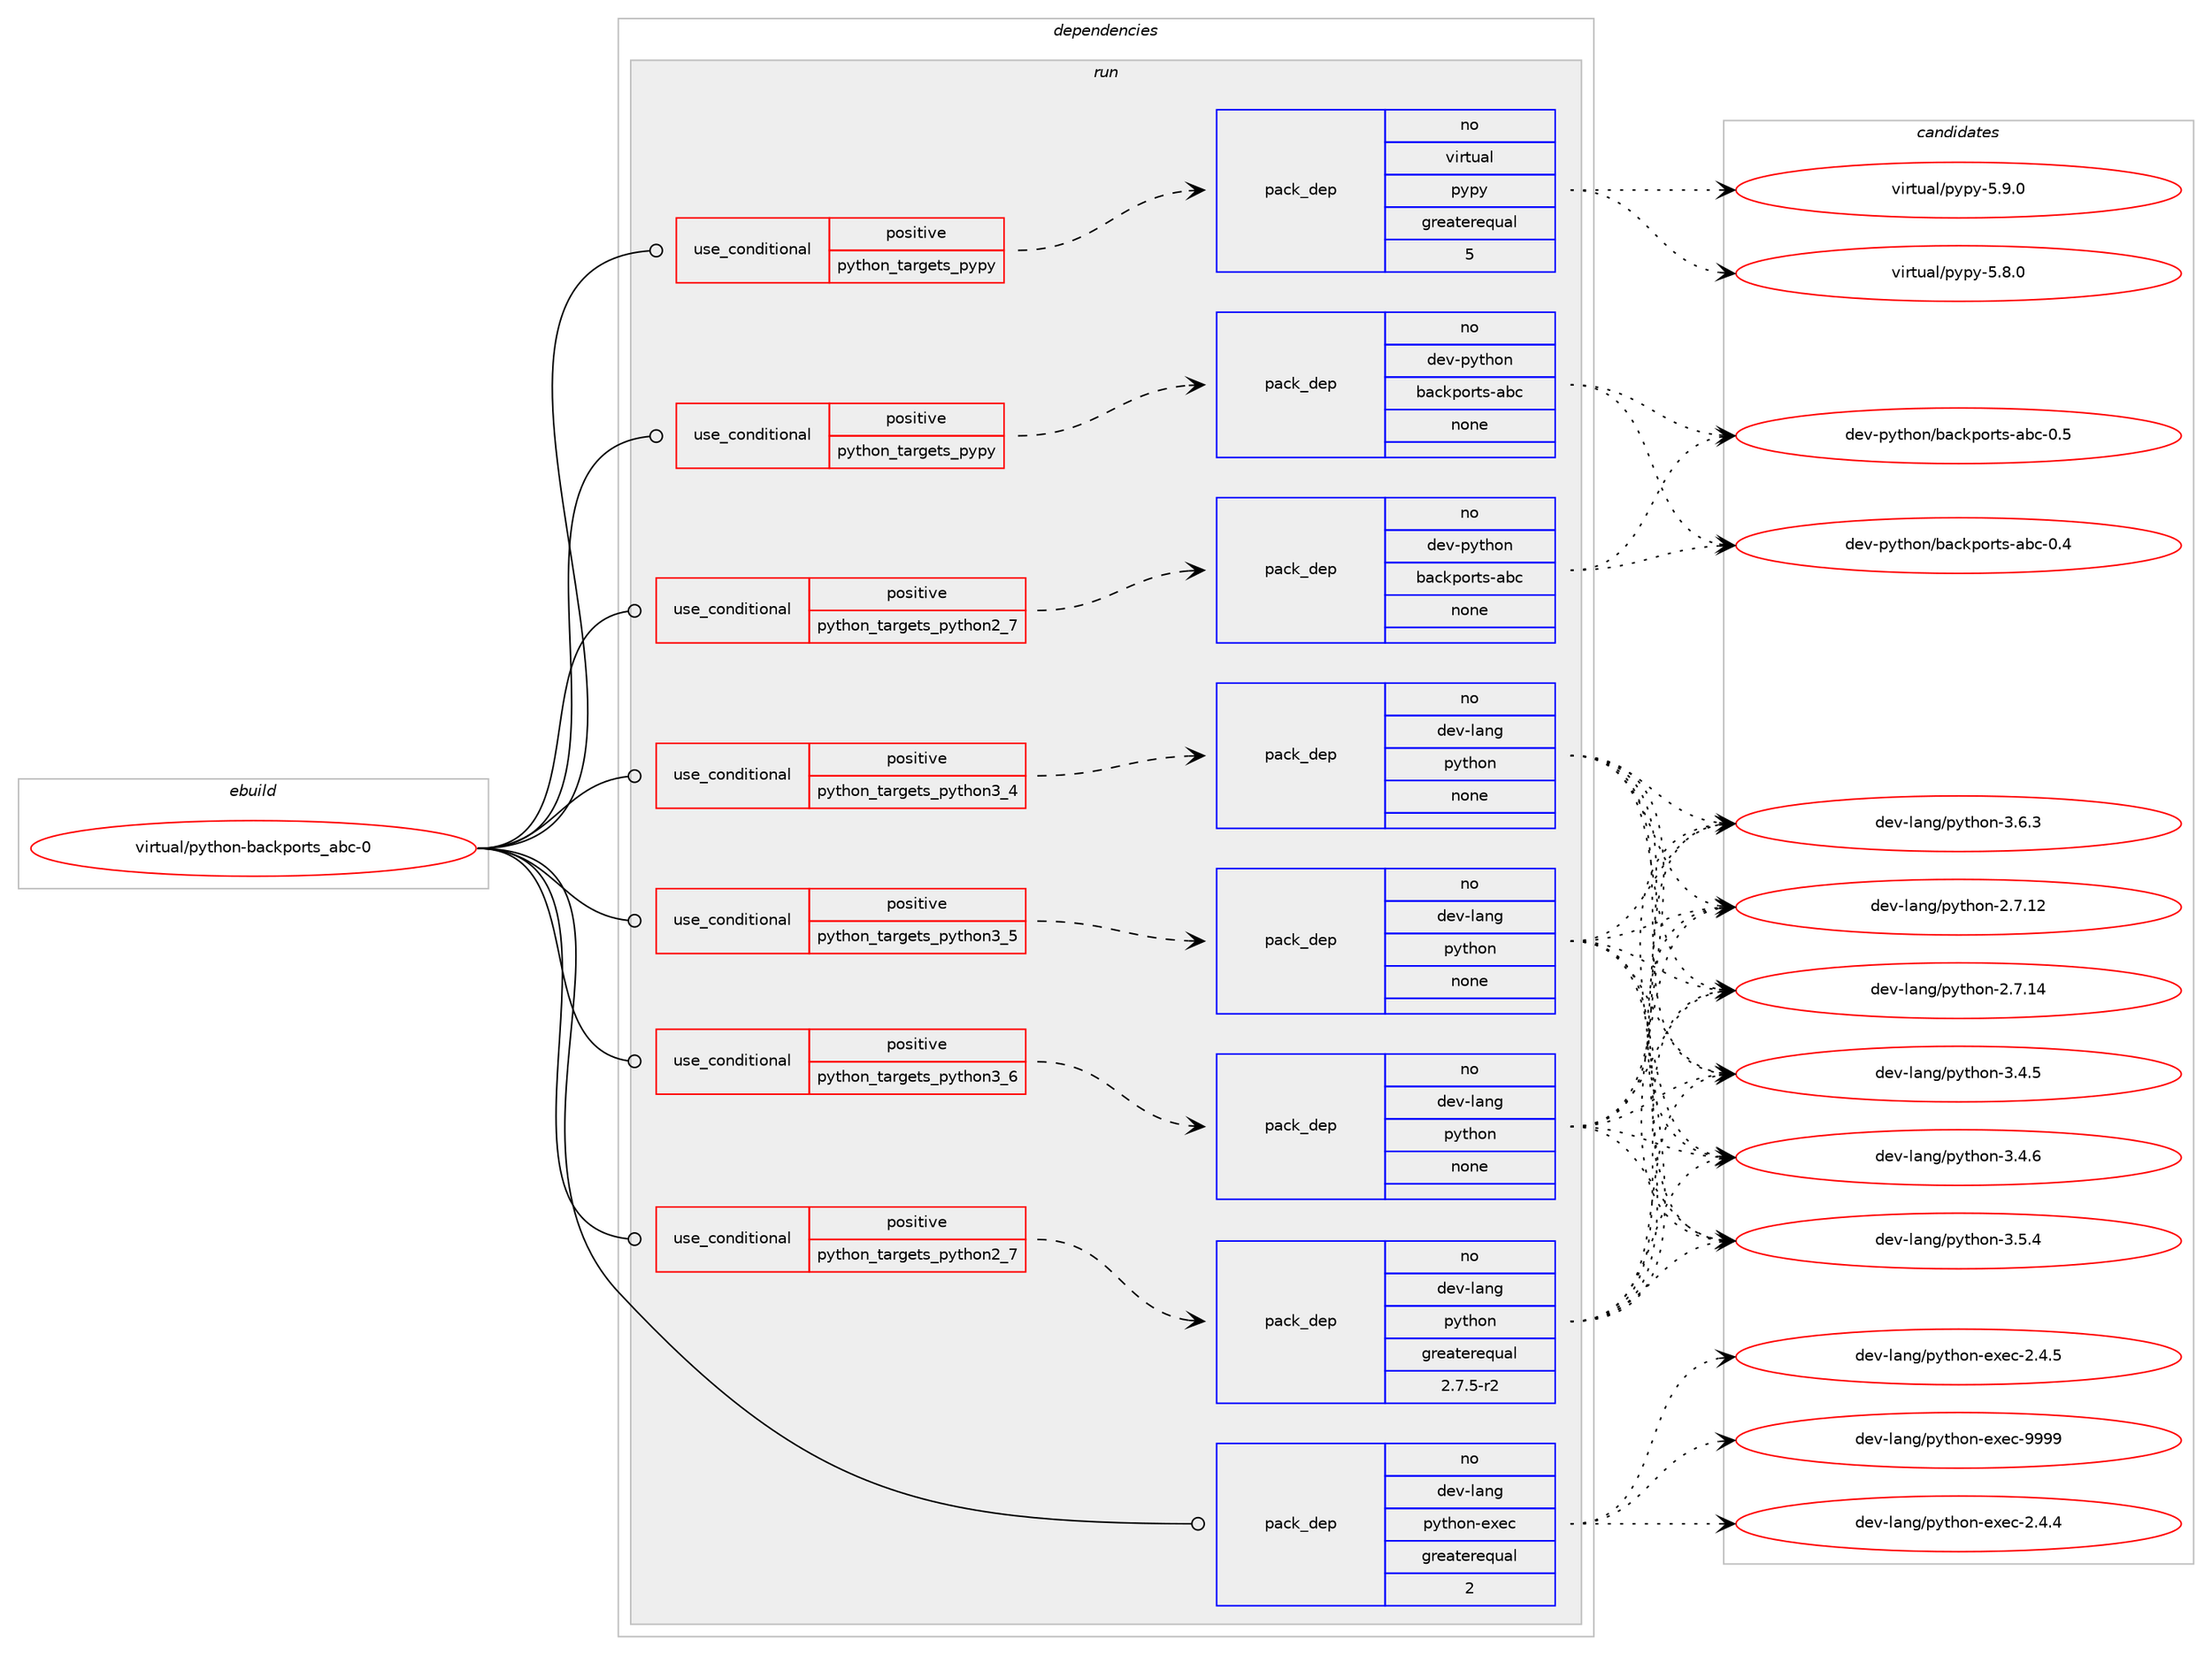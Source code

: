 digraph prolog {

# *************
# Graph options
# *************

newrank=true;
concentrate=true;
compound=true;
graph [rankdir=LR,fontname=Helvetica,fontsize=10,ranksep=1.5];#, ranksep=2.5, nodesep=0.2];
edge  [arrowhead=vee];
node  [fontname=Helvetica,fontsize=10];

# **********
# The ebuild
# **********

subgraph cluster_leftcol {
color=gray;
rank=same;
label=<<i>ebuild</i>>;
id [label="virtual/python-backports_abc-0", color=red, width=4, href="../virtual/python-backports_abc-0.svg"];
}

# ****************
# The dependencies
# ****************

subgraph cluster_midcol {
color=gray;
label=<<i>dependencies</i>>;
subgraph cluster_compile {
fillcolor="#eeeeee";
style=filled;
label=<<i>compile</i>>;
}
subgraph cluster_compileandrun {
fillcolor="#eeeeee";
style=filled;
label=<<i>compile and run</i>>;
}
subgraph cluster_run {
fillcolor="#eeeeee";
style=filled;
label=<<i>run</i>>;
subgraph cond118915 {
dependency498907 [label=<<TABLE BORDER="0" CELLBORDER="1" CELLSPACING="0" CELLPADDING="4"><TR><TD ROWSPAN="3" CELLPADDING="10">use_conditional</TD></TR><TR><TD>positive</TD></TR><TR><TD>python_targets_pypy</TD></TR></TABLE>>, shape=none, color=red];
subgraph pack370900 {
dependency498908 [label=<<TABLE BORDER="0" CELLBORDER="1" CELLSPACING="0" CELLPADDING="4" WIDTH="220"><TR><TD ROWSPAN="6" CELLPADDING="30">pack_dep</TD></TR><TR><TD WIDTH="110">no</TD></TR><TR><TD>dev-python</TD></TR><TR><TD>backports-abc</TD></TR><TR><TD>none</TD></TR><TR><TD></TD></TR></TABLE>>, shape=none, color=blue];
}
dependency498907:e -> dependency498908:w [weight=20,style="dashed",arrowhead="vee"];
}
id:e -> dependency498907:w [weight=20,style="solid",arrowhead="odot"];
subgraph cond118916 {
dependency498909 [label=<<TABLE BORDER="0" CELLBORDER="1" CELLSPACING="0" CELLPADDING="4"><TR><TD ROWSPAN="3" CELLPADDING="10">use_conditional</TD></TR><TR><TD>positive</TD></TR><TR><TD>python_targets_pypy</TD></TR></TABLE>>, shape=none, color=red];
subgraph pack370901 {
dependency498910 [label=<<TABLE BORDER="0" CELLBORDER="1" CELLSPACING="0" CELLPADDING="4" WIDTH="220"><TR><TD ROWSPAN="6" CELLPADDING="30">pack_dep</TD></TR><TR><TD WIDTH="110">no</TD></TR><TR><TD>virtual</TD></TR><TR><TD>pypy</TD></TR><TR><TD>greaterequal</TD></TR><TR><TD>5</TD></TR></TABLE>>, shape=none, color=blue];
}
dependency498909:e -> dependency498910:w [weight=20,style="dashed",arrowhead="vee"];
}
id:e -> dependency498909:w [weight=20,style="solid",arrowhead="odot"];
subgraph cond118917 {
dependency498911 [label=<<TABLE BORDER="0" CELLBORDER="1" CELLSPACING="0" CELLPADDING="4"><TR><TD ROWSPAN="3" CELLPADDING="10">use_conditional</TD></TR><TR><TD>positive</TD></TR><TR><TD>python_targets_python2_7</TD></TR></TABLE>>, shape=none, color=red];
subgraph pack370902 {
dependency498912 [label=<<TABLE BORDER="0" CELLBORDER="1" CELLSPACING="0" CELLPADDING="4" WIDTH="220"><TR><TD ROWSPAN="6" CELLPADDING="30">pack_dep</TD></TR><TR><TD WIDTH="110">no</TD></TR><TR><TD>dev-lang</TD></TR><TR><TD>python</TD></TR><TR><TD>greaterequal</TD></TR><TR><TD>2.7.5-r2</TD></TR></TABLE>>, shape=none, color=blue];
}
dependency498911:e -> dependency498912:w [weight=20,style="dashed",arrowhead="vee"];
}
id:e -> dependency498911:w [weight=20,style="solid",arrowhead="odot"];
subgraph cond118918 {
dependency498913 [label=<<TABLE BORDER="0" CELLBORDER="1" CELLSPACING="0" CELLPADDING="4"><TR><TD ROWSPAN="3" CELLPADDING="10">use_conditional</TD></TR><TR><TD>positive</TD></TR><TR><TD>python_targets_python2_7</TD></TR></TABLE>>, shape=none, color=red];
subgraph pack370903 {
dependency498914 [label=<<TABLE BORDER="0" CELLBORDER="1" CELLSPACING="0" CELLPADDING="4" WIDTH="220"><TR><TD ROWSPAN="6" CELLPADDING="30">pack_dep</TD></TR><TR><TD WIDTH="110">no</TD></TR><TR><TD>dev-python</TD></TR><TR><TD>backports-abc</TD></TR><TR><TD>none</TD></TR><TR><TD></TD></TR></TABLE>>, shape=none, color=blue];
}
dependency498913:e -> dependency498914:w [weight=20,style="dashed",arrowhead="vee"];
}
id:e -> dependency498913:w [weight=20,style="solid",arrowhead="odot"];
subgraph cond118919 {
dependency498915 [label=<<TABLE BORDER="0" CELLBORDER="1" CELLSPACING="0" CELLPADDING="4"><TR><TD ROWSPAN="3" CELLPADDING="10">use_conditional</TD></TR><TR><TD>positive</TD></TR><TR><TD>python_targets_python3_4</TD></TR></TABLE>>, shape=none, color=red];
subgraph pack370904 {
dependency498916 [label=<<TABLE BORDER="0" CELLBORDER="1" CELLSPACING="0" CELLPADDING="4" WIDTH="220"><TR><TD ROWSPAN="6" CELLPADDING="30">pack_dep</TD></TR><TR><TD WIDTH="110">no</TD></TR><TR><TD>dev-lang</TD></TR><TR><TD>python</TD></TR><TR><TD>none</TD></TR><TR><TD></TD></TR></TABLE>>, shape=none, color=blue];
}
dependency498915:e -> dependency498916:w [weight=20,style="dashed",arrowhead="vee"];
}
id:e -> dependency498915:w [weight=20,style="solid",arrowhead="odot"];
subgraph cond118920 {
dependency498917 [label=<<TABLE BORDER="0" CELLBORDER="1" CELLSPACING="0" CELLPADDING="4"><TR><TD ROWSPAN="3" CELLPADDING="10">use_conditional</TD></TR><TR><TD>positive</TD></TR><TR><TD>python_targets_python3_5</TD></TR></TABLE>>, shape=none, color=red];
subgraph pack370905 {
dependency498918 [label=<<TABLE BORDER="0" CELLBORDER="1" CELLSPACING="0" CELLPADDING="4" WIDTH="220"><TR><TD ROWSPAN="6" CELLPADDING="30">pack_dep</TD></TR><TR><TD WIDTH="110">no</TD></TR><TR><TD>dev-lang</TD></TR><TR><TD>python</TD></TR><TR><TD>none</TD></TR><TR><TD></TD></TR></TABLE>>, shape=none, color=blue];
}
dependency498917:e -> dependency498918:w [weight=20,style="dashed",arrowhead="vee"];
}
id:e -> dependency498917:w [weight=20,style="solid",arrowhead="odot"];
subgraph cond118921 {
dependency498919 [label=<<TABLE BORDER="0" CELLBORDER="1" CELLSPACING="0" CELLPADDING="4"><TR><TD ROWSPAN="3" CELLPADDING="10">use_conditional</TD></TR><TR><TD>positive</TD></TR><TR><TD>python_targets_python3_6</TD></TR></TABLE>>, shape=none, color=red];
subgraph pack370906 {
dependency498920 [label=<<TABLE BORDER="0" CELLBORDER="1" CELLSPACING="0" CELLPADDING="4" WIDTH="220"><TR><TD ROWSPAN="6" CELLPADDING="30">pack_dep</TD></TR><TR><TD WIDTH="110">no</TD></TR><TR><TD>dev-lang</TD></TR><TR><TD>python</TD></TR><TR><TD>none</TD></TR><TR><TD></TD></TR></TABLE>>, shape=none, color=blue];
}
dependency498919:e -> dependency498920:w [weight=20,style="dashed",arrowhead="vee"];
}
id:e -> dependency498919:w [weight=20,style="solid",arrowhead="odot"];
subgraph pack370907 {
dependency498921 [label=<<TABLE BORDER="0" CELLBORDER="1" CELLSPACING="0" CELLPADDING="4" WIDTH="220"><TR><TD ROWSPAN="6" CELLPADDING="30">pack_dep</TD></TR><TR><TD WIDTH="110">no</TD></TR><TR><TD>dev-lang</TD></TR><TR><TD>python-exec</TD></TR><TR><TD>greaterequal</TD></TR><TR><TD>2</TD></TR></TABLE>>, shape=none, color=blue];
}
id:e -> dependency498921:w [weight=20,style="solid",arrowhead="odot"];
}
}

# **************
# The candidates
# **************

subgraph cluster_choices {
rank=same;
color=gray;
label=<<i>candidates</i>>;

subgraph choice370900 {
color=black;
nodesep=1;
choice10010111845112121116104111110479897991071121111141161154597989945484652 [label="dev-python/backports-abc-0.4", color=red, width=4,href="../dev-python/backports-abc-0.4.svg"];
choice10010111845112121116104111110479897991071121111141161154597989945484653 [label="dev-python/backports-abc-0.5", color=red, width=4,href="../dev-python/backports-abc-0.5.svg"];
dependency498908:e -> choice10010111845112121116104111110479897991071121111141161154597989945484652:w [style=dotted,weight="100"];
dependency498908:e -> choice10010111845112121116104111110479897991071121111141161154597989945484653:w [style=dotted,weight="100"];
}
subgraph choice370901 {
color=black;
nodesep=1;
choice1181051141161179710847112121112121455346564648 [label="virtual/pypy-5.8.0", color=red, width=4,href="../virtual/pypy-5.8.0.svg"];
choice1181051141161179710847112121112121455346574648 [label="virtual/pypy-5.9.0", color=red, width=4,href="../virtual/pypy-5.9.0.svg"];
dependency498910:e -> choice1181051141161179710847112121112121455346564648:w [style=dotted,weight="100"];
dependency498910:e -> choice1181051141161179710847112121112121455346574648:w [style=dotted,weight="100"];
}
subgraph choice370902 {
color=black;
nodesep=1;
choice10010111845108971101034711212111610411111045504655464950 [label="dev-lang/python-2.7.12", color=red, width=4,href="../dev-lang/python-2.7.12.svg"];
choice10010111845108971101034711212111610411111045504655464952 [label="dev-lang/python-2.7.14", color=red, width=4,href="../dev-lang/python-2.7.14.svg"];
choice100101118451089711010347112121116104111110455146524653 [label="dev-lang/python-3.4.5", color=red, width=4,href="../dev-lang/python-3.4.5.svg"];
choice100101118451089711010347112121116104111110455146524654 [label="dev-lang/python-3.4.6", color=red, width=4,href="../dev-lang/python-3.4.6.svg"];
choice100101118451089711010347112121116104111110455146534652 [label="dev-lang/python-3.5.4", color=red, width=4,href="../dev-lang/python-3.5.4.svg"];
choice100101118451089711010347112121116104111110455146544651 [label="dev-lang/python-3.6.3", color=red, width=4,href="../dev-lang/python-3.6.3.svg"];
dependency498912:e -> choice10010111845108971101034711212111610411111045504655464950:w [style=dotted,weight="100"];
dependency498912:e -> choice10010111845108971101034711212111610411111045504655464952:w [style=dotted,weight="100"];
dependency498912:e -> choice100101118451089711010347112121116104111110455146524653:w [style=dotted,weight="100"];
dependency498912:e -> choice100101118451089711010347112121116104111110455146524654:w [style=dotted,weight="100"];
dependency498912:e -> choice100101118451089711010347112121116104111110455146534652:w [style=dotted,weight="100"];
dependency498912:e -> choice100101118451089711010347112121116104111110455146544651:w [style=dotted,weight="100"];
}
subgraph choice370903 {
color=black;
nodesep=1;
choice10010111845112121116104111110479897991071121111141161154597989945484652 [label="dev-python/backports-abc-0.4", color=red, width=4,href="../dev-python/backports-abc-0.4.svg"];
choice10010111845112121116104111110479897991071121111141161154597989945484653 [label="dev-python/backports-abc-0.5", color=red, width=4,href="../dev-python/backports-abc-0.5.svg"];
dependency498914:e -> choice10010111845112121116104111110479897991071121111141161154597989945484652:w [style=dotted,weight="100"];
dependency498914:e -> choice10010111845112121116104111110479897991071121111141161154597989945484653:w [style=dotted,weight="100"];
}
subgraph choice370904 {
color=black;
nodesep=1;
choice10010111845108971101034711212111610411111045504655464950 [label="dev-lang/python-2.7.12", color=red, width=4,href="../dev-lang/python-2.7.12.svg"];
choice10010111845108971101034711212111610411111045504655464952 [label="dev-lang/python-2.7.14", color=red, width=4,href="../dev-lang/python-2.7.14.svg"];
choice100101118451089711010347112121116104111110455146524653 [label="dev-lang/python-3.4.5", color=red, width=4,href="../dev-lang/python-3.4.5.svg"];
choice100101118451089711010347112121116104111110455146524654 [label="dev-lang/python-3.4.6", color=red, width=4,href="../dev-lang/python-3.4.6.svg"];
choice100101118451089711010347112121116104111110455146534652 [label="dev-lang/python-3.5.4", color=red, width=4,href="../dev-lang/python-3.5.4.svg"];
choice100101118451089711010347112121116104111110455146544651 [label="dev-lang/python-3.6.3", color=red, width=4,href="../dev-lang/python-3.6.3.svg"];
dependency498916:e -> choice10010111845108971101034711212111610411111045504655464950:w [style=dotted,weight="100"];
dependency498916:e -> choice10010111845108971101034711212111610411111045504655464952:w [style=dotted,weight="100"];
dependency498916:e -> choice100101118451089711010347112121116104111110455146524653:w [style=dotted,weight="100"];
dependency498916:e -> choice100101118451089711010347112121116104111110455146524654:w [style=dotted,weight="100"];
dependency498916:e -> choice100101118451089711010347112121116104111110455146534652:w [style=dotted,weight="100"];
dependency498916:e -> choice100101118451089711010347112121116104111110455146544651:w [style=dotted,weight="100"];
}
subgraph choice370905 {
color=black;
nodesep=1;
choice10010111845108971101034711212111610411111045504655464950 [label="dev-lang/python-2.7.12", color=red, width=4,href="../dev-lang/python-2.7.12.svg"];
choice10010111845108971101034711212111610411111045504655464952 [label="dev-lang/python-2.7.14", color=red, width=4,href="../dev-lang/python-2.7.14.svg"];
choice100101118451089711010347112121116104111110455146524653 [label="dev-lang/python-3.4.5", color=red, width=4,href="../dev-lang/python-3.4.5.svg"];
choice100101118451089711010347112121116104111110455146524654 [label="dev-lang/python-3.4.6", color=red, width=4,href="../dev-lang/python-3.4.6.svg"];
choice100101118451089711010347112121116104111110455146534652 [label="dev-lang/python-3.5.4", color=red, width=4,href="../dev-lang/python-3.5.4.svg"];
choice100101118451089711010347112121116104111110455146544651 [label="dev-lang/python-3.6.3", color=red, width=4,href="../dev-lang/python-3.6.3.svg"];
dependency498918:e -> choice10010111845108971101034711212111610411111045504655464950:w [style=dotted,weight="100"];
dependency498918:e -> choice10010111845108971101034711212111610411111045504655464952:w [style=dotted,weight="100"];
dependency498918:e -> choice100101118451089711010347112121116104111110455146524653:w [style=dotted,weight="100"];
dependency498918:e -> choice100101118451089711010347112121116104111110455146524654:w [style=dotted,weight="100"];
dependency498918:e -> choice100101118451089711010347112121116104111110455146534652:w [style=dotted,weight="100"];
dependency498918:e -> choice100101118451089711010347112121116104111110455146544651:w [style=dotted,weight="100"];
}
subgraph choice370906 {
color=black;
nodesep=1;
choice10010111845108971101034711212111610411111045504655464950 [label="dev-lang/python-2.7.12", color=red, width=4,href="../dev-lang/python-2.7.12.svg"];
choice10010111845108971101034711212111610411111045504655464952 [label="dev-lang/python-2.7.14", color=red, width=4,href="../dev-lang/python-2.7.14.svg"];
choice100101118451089711010347112121116104111110455146524653 [label="dev-lang/python-3.4.5", color=red, width=4,href="../dev-lang/python-3.4.5.svg"];
choice100101118451089711010347112121116104111110455146524654 [label="dev-lang/python-3.4.6", color=red, width=4,href="../dev-lang/python-3.4.6.svg"];
choice100101118451089711010347112121116104111110455146534652 [label="dev-lang/python-3.5.4", color=red, width=4,href="../dev-lang/python-3.5.4.svg"];
choice100101118451089711010347112121116104111110455146544651 [label="dev-lang/python-3.6.3", color=red, width=4,href="../dev-lang/python-3.6.3.svg"];
dependency498920:e -> choice10010111845108971101034711212111610411111045504655464950:w [style=dotted,weight="100"];
dependency498920:e -> choice10010111845108971101034711212111610411111045504655464952:w [style=dotted,weight="100"];
dependency498920:e -> choice100101118451089711010347112121116104111110455146524653:w [style=dotted,weight="100"];
dependency498920:e -> choice100101118451089711010347112121116104111110455146524654:w [style=dotted,weight="100"];
dependency498920:e -> choice100101118451089711010347112121116104111110455146534652:w [style=dotted,weight="100"];
dependency498920:e -> choice100101118451089711010347112121116104111110455146544651:w [style=dotted,weight="100"];
}
subgraph choice370907 {
color=black;
nodesep=1;
choice1001011184510897110103471121211161041111104510112010199455046524652 [label="dev-lang/python-exec-2.4.4", color=red, width=4,href="../dev-lang/python-exec-2.4.4.svg"];
choice1001011184510897110103471121211161041111104510112010199455046524653 [label="dev-lang/python-exec-2.4.5", color=red, width=4,href="../dev-lang/python-exec-2.4.5.svg"];
choice10010111845108971101034711212111610411111045101120101994557575757 [label="dev-lang/python-exec-9999", color=red, width=4,href="../dev-lang/python-exec-9999.svg"];
dependency498921:e -> choice1001011184510897110103471121211161041111104510112010199455046524652:w [style=dotted,weight="100"];
dependency498921:e -> choice1001011184510897110103471121211161041111104510112010199455046524653:w [style=dotted,weight="100"];
dependency498921:e -> choice10010111845108971101034711212111610411111045101120101994557575757:w [style=dotted,weight="100"];
}
}

}
